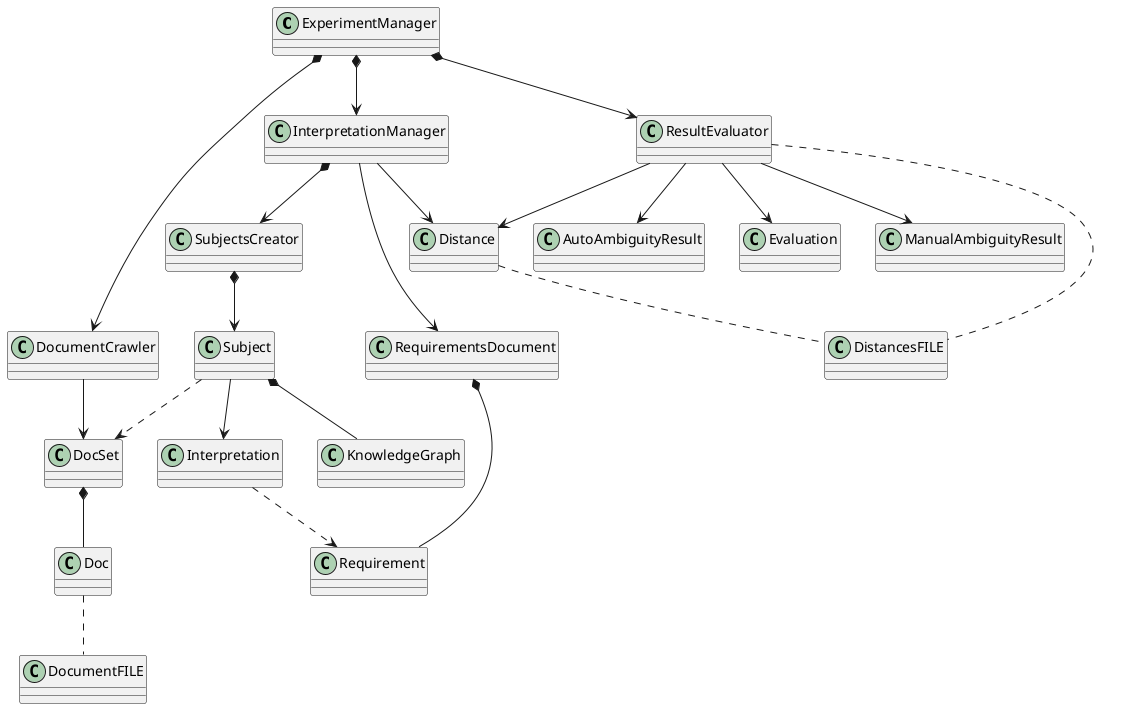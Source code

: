 @startuml

ExperimentManager *-->DocumentCrawler
ExperimentManager *-->InterpretationManager
ExperimentManager *-->ResultEvaluator
DocumentCrawler-->DocSet
DocSet *-- Doc
Doc .. DocumentFILE
InterpretationManager *--> SubjectsCreator
SubjectsCreator *-->Subject
Subject -->Interpretation
Subject ..>DocSet
Subject*--KnowledgeGraph
InterpretationManager-->RequirementsDocument
RequirementsDocument *-- Requirement
Interpretation ..>Requirement
InterpretationManager-->Distance
ResultEvaluator-->Distance
ResultEvaluator-->AutoAmbiguityResult
ResultEvaluator-->Evaluation
ResultEvaluator-->ManualAmbiguityResult
Distance .. DistancesFILE
ResultEvaluator .. DistancesFILE


@enduml